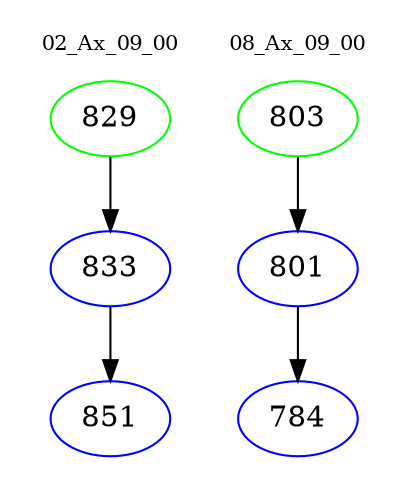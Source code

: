 digraph{
subgraph cluster_0 {
color = white
label = "02_Ax_09_00";
fontsize=10;
T0_829 [label="829", color="green"]
T0_829 -> T0_833 [color="black"]
T0_833 [label="833", color="blue"]
T0_833 -> T0_851 [color="black"]
T0_851 [label="851", color="blue"]
}
subgraph cluster_1 {
color = white
label = "08_Ax_09_00";
fontsize=10;
T1_803 [label="803", color="green"]
T1_803 -> T1_801 [color="black"]
T1_801 [label="801", color="blue"]
T1_801 -> T1_784 [color="black"]
T1_784 [label="784", color="blue"]
}
}

